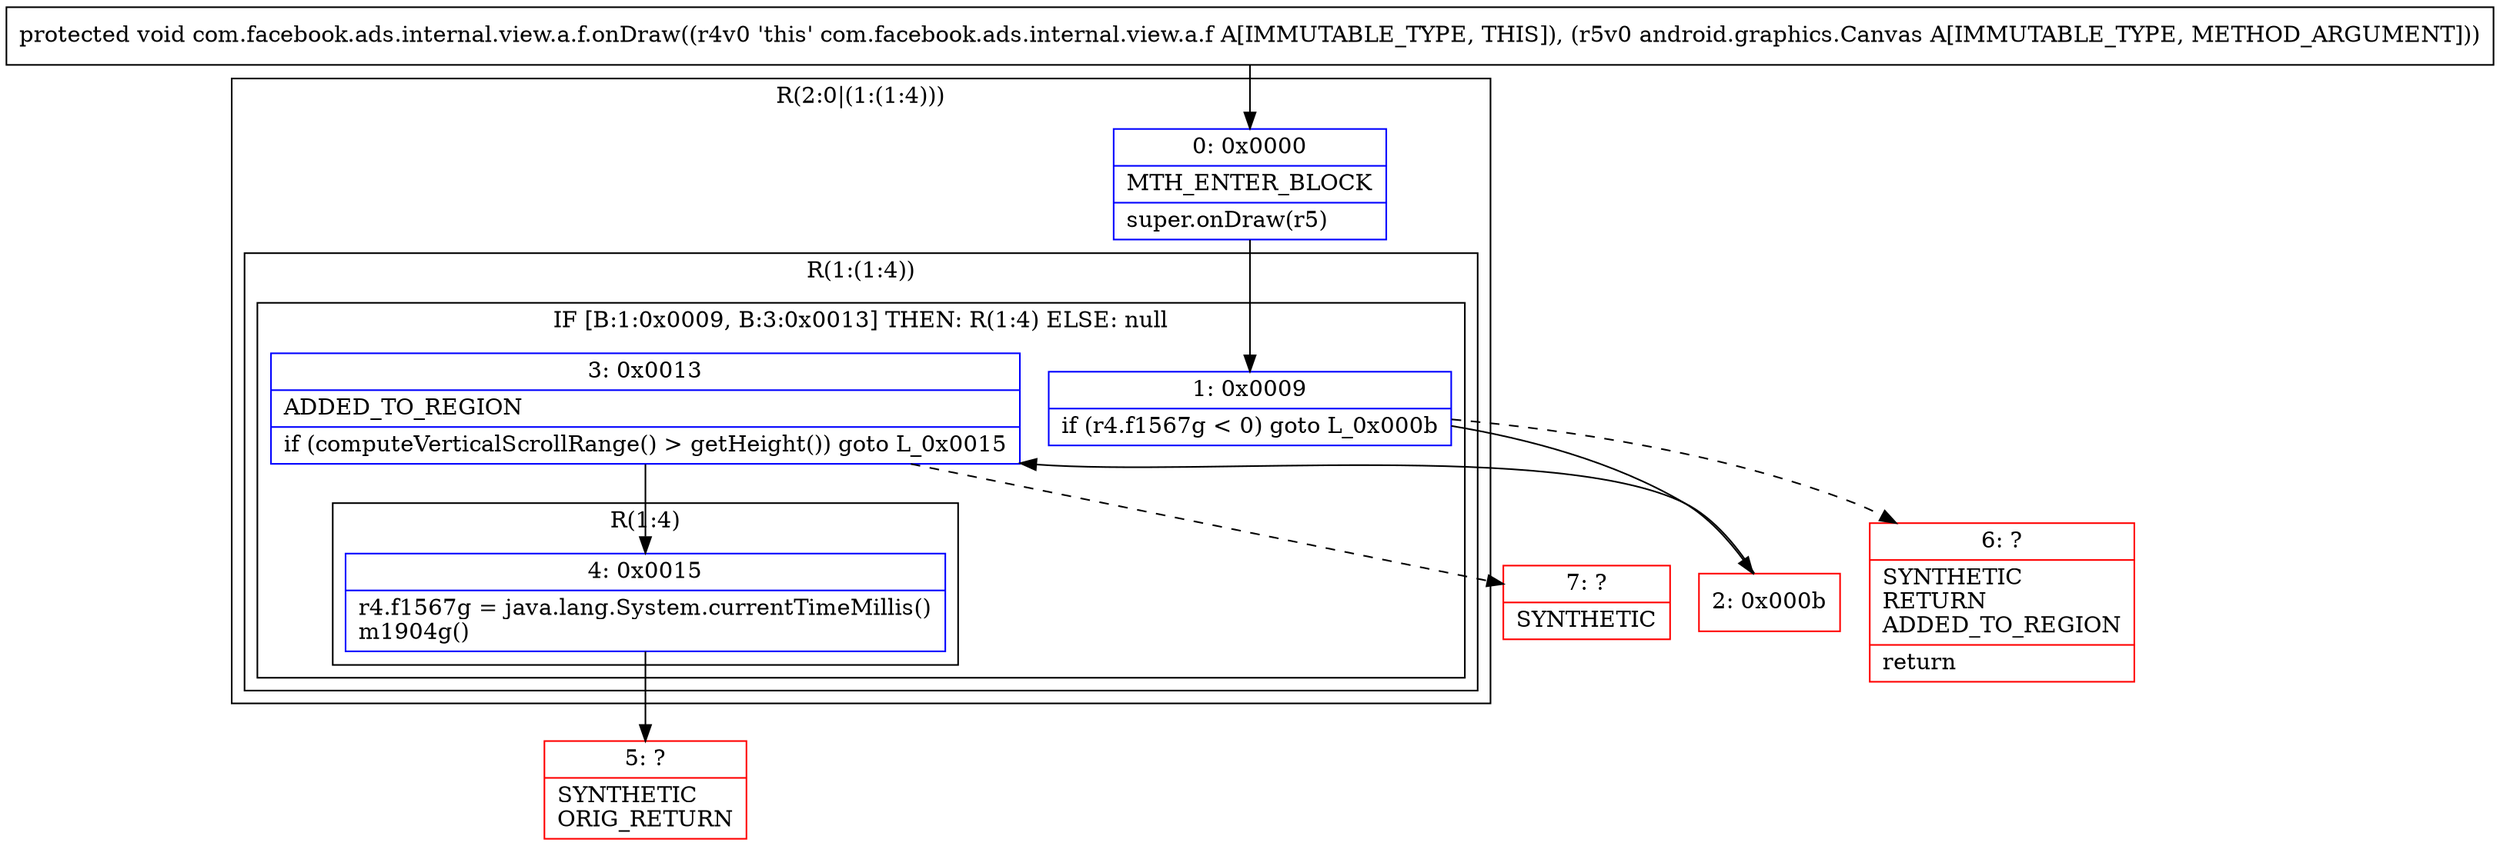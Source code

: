 digraph "CFG forcom.facebook.ads.internal.view.a.f.onDraw(Landroid\/graphics\/Canvas;)V" {
subgraph cluster_Region_1142592944 {
label = "R(2:0|(1:(1:4)))";
node [shape=record,color=blue];
Node_0 [shape=record,label="{0\:\ 0x0000|MTH_ENTER_BLOCK\l|super.onDraw(r5)\l}"];
subgraph cluster_Region_824616413 {
label = "R(1:(1:4))";
node [shape=record,color=blue];
subgraph cluster_IfRegion_1203062081 {
label = "IF [B:1:0x0009, B:3:0x0013] THEN: R(1:4) ELSE: null";
node [shape=record,color=blue];
Node_1 [shape=record,label="{1\:\ 0x0009|if (r4.f1567g \< 0) goto L_0x000b\l}"];
Node_3 [shape=record,label="{3\:\ 0x0013|ADDED_TO_REGION\l|if (computeVerticalScrollRange() \> getHeight()) goto L_0x0015\l}"];
subgraph cluster_Region_1306735391 {
label = "R(1:4)";
node [shape=record,color=blue];
Node_4 [shape=record,label="{4\:\ 0x0015|r4.f1567g = java.lang.System.currentTimeMillis()\lm1904g()\l}"];
}
}
}
}
Node_2 [shape=record,color=red,label="{2\:\ 0x000b}"];
Node_5 [shape=record,color=red,label="{5\:\ ?|SYNTHETIC\lORIG_RETURN\l}"];
Node_6 [shape=record,color=red,label="{6\:\ ?|SYNTHETIC\lRETURN\lADDED_TO_REGION\l|return\l}"];
Node_7 [shape=record,color=red,label="{7\:\ ?|SYNTHETIC\l}"];
MethodNode[shape=record,label="{protected void com.facebook.ads.internal.view.a.f.onDraw((r4v0 'this' com.facebook.ads.internal.view.a.f A[IMMUTABLE_TYPE, THIS]), (r5v0 android.graphics.Canvas A[IMMUTABLE_TYPE, METHOD_ARGUMENT])) }"];
MethodNode -> Node_0;
Node_0 -> Node_1;
Node_1 -> Node_2;
Node_1 -> Node_6[style=dashed];
Node_3 -> Node_4;
Node_3 -> Node_7[style=dashed];
Node_4 -> Node_5;
Node_2 -> Node_3;
}

